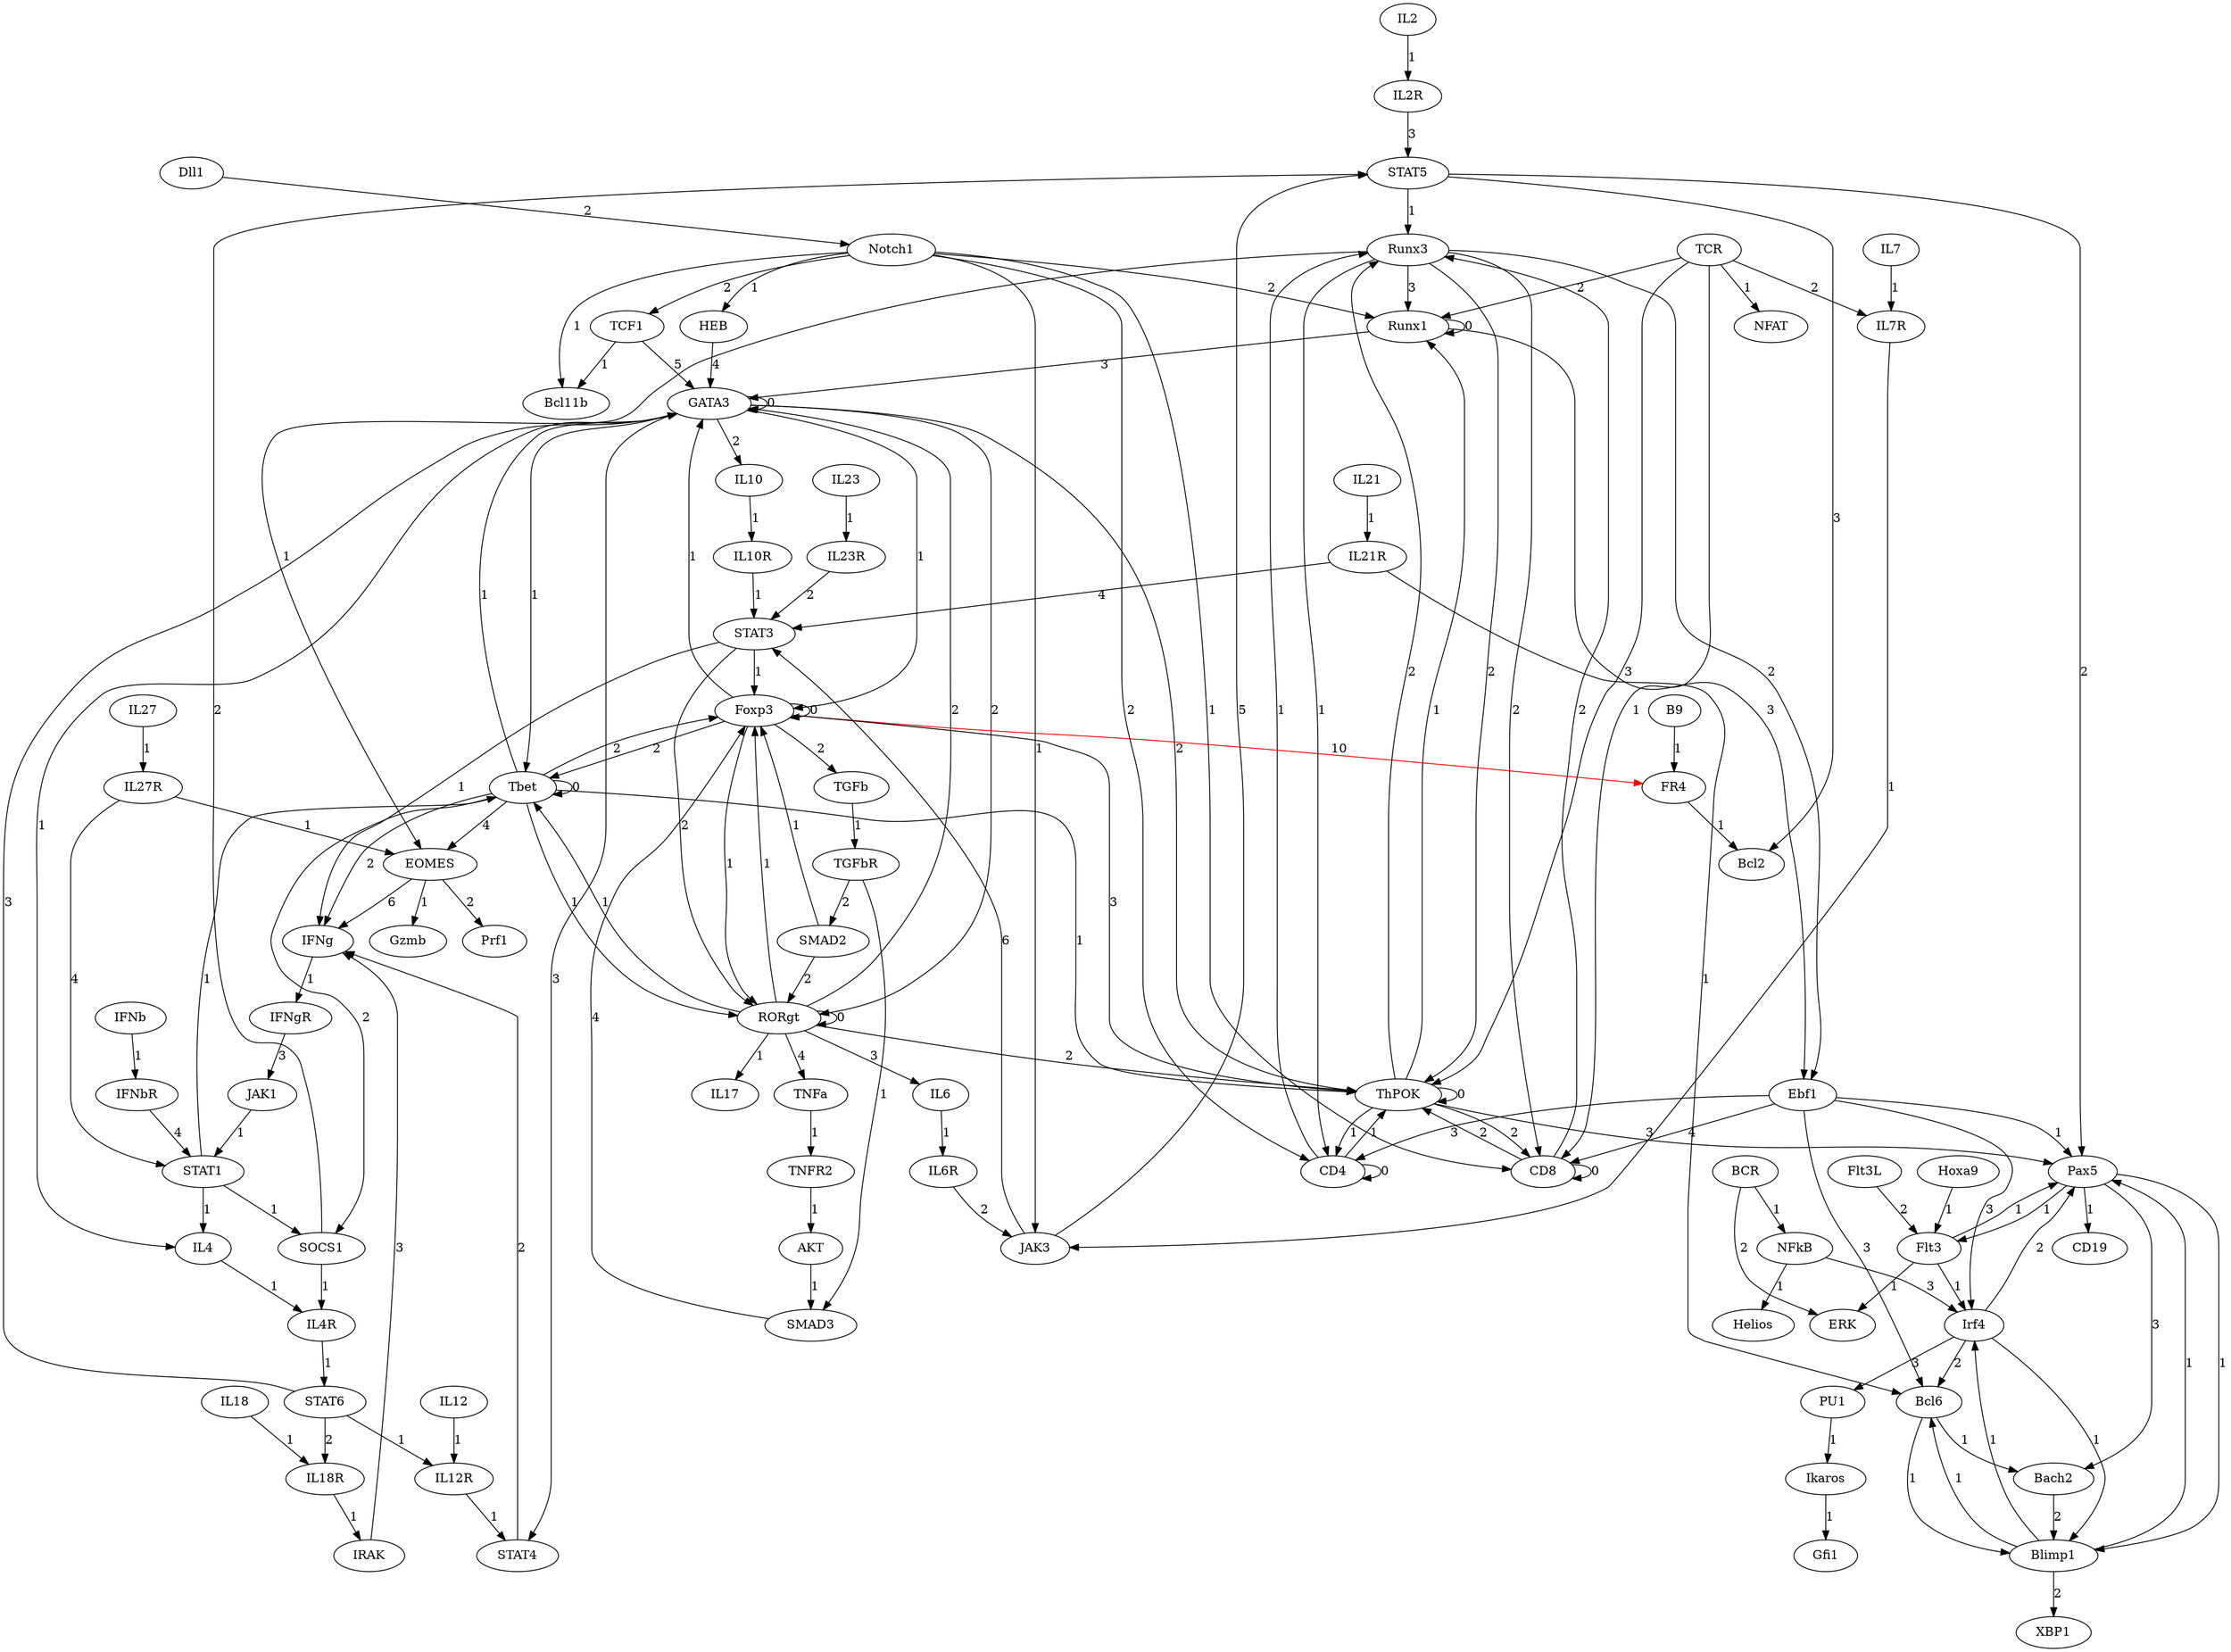 digraph  {
" FR4 " [equation="  ( Foxp3 && (  (  ( B9 )  )  ) ) "];
" ERK " [equation="  ( Flt3 )  || ( BCR ) "];
" Runx1 " [equation="  ( Runx1 && (  (  ( ! TCR && ! ThPOK && ! Notch1 && ! Runx3 )  )  ) ) "];
" IL10 " [equation="  ( GATA3 ) "];
" IFNbR " [equation="  ( IFNb ) "];
" HEB " [equation="  ( Notch1 ) "];
" TNFa " [equation="  ( RORgt ) "];
" EOMES " [equation="  ( Tbet && (  (  ( Runx3 )  )  ) )  || ( IL27R && (  (  ( Runx3 )  )  ) ) "];
" IL12R " [equation="  ( IL12 && (  (  ( ! STAT6 )  )  ) ) "];
" SMAD2 " [equation="  ( TGFbR ) "];
" GATA3 " [equation="  ( TCF1 && (  (  ( ! RORgt && ! Runx1 && ! HEB && ! Tbet && ! Foxp3 )  )  ) )  || ( STAT6 && (  (  ( ! RORgt && ! Runx1 && ! HEB && ! Tbet && ! Foxp3 )  )  ) )  || ( GATA3 && (  (  ( ! RORgt && ! Runx1 && ! HEB && ! Tbet && ! Foxp3 )  )  ) ) "];
" Pax5 " [equation="  ( Ebf1 && (  (  ( ! ThPOK && ! Blimp1 && ! Irf4 && ! Flt3 )  )  ) )  || ( STAT5 && (  (  ( ! ThPOK && ! Blimp1 && ! Irf4 )  && (  (  ( Ebf1 )  )  )  )  ) ) "];
" STAT1 " [equation="  ( IFNbR )  || ( IL27R )  || ( JAK1 ) "];
" CD4 " [equation="  ( ThPOK && (  (  ( ! Ebf1 && ! Runx3 )  )  ) )  || ( Notch1 && (  (  ( ! Ebf1 && ! Runx3 )  )  ) )  || ( CD4 && (  (  ( ! Ebf1 && ! Runx3 )  )  ) ) "];
" NFkB " [equation="  ( BCR ) "];
" IL4R " [equation="  ( IL4 && (  (  ( ! SOCS1 )  )  ) ) "];
" IRAK " [equation="  ( IL18R ) "];
" CD8 " [equation="  ( Runx3 && (  (  ( ! TCR && ! ThPOK && ! Ebf1 )  )  ) )  || ( Notch1 && (  (  ( ! TCR && ! ThPOK && ! Ebf1 )  )  ) )  || ( CD8 && (  (  ( ! TCR && ! ThPOK && ! Ebf1 )  )  ) ) "];
" IL27R " [equation="  ( IL27 ) "];
" Foxp3 " [equation="  ( Foxp3 && (  (  ( ! RORgt && ! GATA3 && ! STAT3 && ! Tbet )  )  ) )  || ( SMAD2 && (  (  ( ! RORgt && ! GATA3 && ! STAT3 && ! Tbet )  )  ) )  || ( SMAD3 && (  (  ( ! RORgt && ! GATA3 && ! STAT3 && ! Tbet )  )  ) ) "];
" CD19 " [equation="  ( Pax5 ) "];
" Tbet " [equation="  ( Tbet && (  (  ( ! RORgt && ! GATA3 && ! Foxp3 )  )  ) )  || ( STAT1 && (  (  ( ! RORgt && ! GATA3 && ! Foxp3 )  )  ) ) "];
" Flt3 " [equation="  ( Flt3L && (  (  ( ! Pax5 )  )  ) )  || ( Hoxa9 && (  (  ( ! Pax5 )  )  ) ) "];
" TCF1 " [equation="  ( Notch1 ) "];
" IL4 " [equation="  ( GATA3 && (  (  ( ! STAT1 )  )  ) ) "];
" Gfi1 " [equation="  ( Ikaros ) "];
" Irf4 " [equation="  ( Blimp1 && (  (  ( ! Flt3 )  && (  (  ( Ebf1 )  )  )  )  ) )  || ( NFkB && (  (  ( ! Flt3 )  && (  (  ( Ebf1 )  )  )  )  ) ) "];
" STAT6 " [equation="  ( IL4R ) "];
" Bcl6 " [equation="  ( IL21R && (  (  ( Ebf1 )  && (  (  ( ! Blimp1 && ! Irf4 )  )  )  )  ) ) "];
" IL18R " [equation="  ( IL18 && (  (  ( ! STAT6 )  )  ) ) "];
" NFAT " [equation="  ( TCR ) "];
" IL21R " [equation="  ( IL21 ) "];
" Blimp1 " [equation="  ( Irf4 && (  (  ( ! Pax5 && ! Bcl6 && ! Bach2 )  )  ) ) "];
" Ikaros " [equation="  ( PU1 ) "];
" IFNgR " [equation="  ( IFNg ) "];
" IL2R " [equation="  ( IL2 ) "];
" Runx3 " [equation="  ( CD8 && (  (  ( ! STAT5 && ! ThPOK && ! CD4 )  )  ) )  || ( STAT5 && (  (  ( CD8 )  )  ) ) "];
" Helios " [equation="  ( NFkB ) "];
" STAT4 " [equation="  ( IL12R && (  (  ( ! GATA3 )  )  ) ) "];
" TNFR2 " [equation="  ( TNFa ) "];
" IL6R " [equation="  ( IL6 ) "];
" JAK1 " [equation="  ( IFNgR ) "];
" SMAD3 " [equation="  ( TGFbR && (  (  ( ! AKT )  )  ) ) "];
" IL7R " [equation="  ( IL7 && (  (  ( ! TCR )  )  ) ) "];
" Ebf1 " [equation="  ( Runx1 && (  (  ( ! Runx3 )  )  ) ) "];
" IL6 " [equation="  ( RORgt ) "];
" JAK3 " [equation="  ( IL7R && (  (  ( ! Notch1 )  )  ) )  || ( IL6R && (  (  ( ! Notch1 )  )  ) ) "];
" AKT " [equation="  ( TNFR2 ) "];
" RORgt " [equation="  ( RORgt && (  (  ( ! GATA3 && ! Tbet && ! Foxp3 )  )  ) )  || ( SMAD2 && (  (  ( STAT3 )  )  ) ) "];
" Bach2 " [equation="  ( Bcl6 )  || ( Pax5 ) "];
" IL10R " [equation="  ( IL10 ) "];
" Bcl11b " [equation="  ( Notch1 && (  (  ( TCF1 )  )  ) ) "];
" IL23R " [equation="  ( IL23 ) "];
" Prf1 " [equation="  ( EOMES ) "];
" SOCS1 " [equation="  ( Tbet )  || ( STAT1 ) "];
" Bcl2 " [equation="  ( FR4 )  || ( STAT5 ) "];
" STAT5 " [equation="  ( JAK3 && (  (  ( ! SOCS1 )  )  ) )  || ( IL2R && (  (  ( ! SOCS1 )  )  ) ) "];
" XBP1 " [equation="  ( Blimp1 ) "];
" TGFb " [equation="  ( Foxp3 ) "];
" TGFbR " [equation="  ( TGFb ) "];
" IL17 " [equation="  ( RORgt ) "];
" Notch1 " [equation="  ( Dll1 ) "];
" PU1 " [equation="  ( Irf4 ) "];
" Gzmb " [equation="  ( EOMES ) "];
" STAT3 " [equation="  ( IL21R )  || ( JAK3 )  || ( IL23R )  || ( IL10R ) "];
" IFNg " [equation="  ( STAT4 && (  (  ( ! STAT3 )  )  ) )  || ( EOMES && (  (  ( ! STAT3 )  )  ) )  || ( IRAK && (  (  ( ! STAT3 )  )  ) )  || ( Tbet && (  (  ( ! STAT3 )  )  ) ) "];
" ThPOK " [equation="  ( ThPOK )  || ( TCR )  || ( Tbet && (  (  ( ! Runx3 )  )  ) )  || ( RORgt )  || ( CD4 && (  (  ( ! CD8 )  )  ) )  || ( GATA3 )  || ( Foxp3 ) "];
" B9 ";
" BCR ";
" TCR ";
" IFNb ";
" IL12 ";
" IL27 ";
" Flt3L ";
" Hoxa9 ";
" IL18 ";
" IL21 ";
" IL2 ";
" IL7 ";
" IL23 ";
" Dll1 ";
" FR4 " -> " Bcl2 "  [color=black, label=1];
" Runx1 " -> " Runx1 "  [color=black, label=0];
" Runx1 " -> " GATA3 "  [color=black, label=3];
" Runx1 " -> " Ebf1 "  [color=black, label=3];
" IL10 " -> " IL10R "  [color=black, label=1];
" IFNbR " -> " STAT1 "  [color=black, label=4];
" HEB " -> " GATA3 "  [color=black, label=4];
" TNFa " -> " TNFR2 "  [color=black, label=1];
" EOMES " -> " Prf1 "  [color=black, label=2];
" EOMES " -> " Gzmb "  [color=black, label=1];
" EOMES " -> " IFNg "  [color=black, label=6];
" IL12R " -> " STAT4 "  [color=black, label=1];
" SMAD2 " -> " Foxp3 "  [color=black, label=1];
" SMAD2 " -> " RORgt "  [color=black, label=2];
" GATA3 " -> " IL10 "  [color=black, label=2];
" GATA3 " -> " GATA3 "  [color=black, label=0];
" GATA3 " -> " Foxp3 "  [color=black, label=1];
" GATA3 " -> " Tbet "  [color=black, label=1];
" GATA3 " -> " IL4 "  [color=black, label=1];
" GATA3 " -> " STAT4 "  [color=black, label=3];
" GATA3 " -> " RORgt "  [color=black, label=2];
" GATA3 " -> " ThPOK "  [color=black, label=2];
" Pax5 " -> " CD19 "  [color=black, label=1];
" Pax5 " -> " Flt3 "  [color=black, label=1];
" Pax5 " -> " Blimp1 "  [color=black, label=1];
" Pax5 " -> " Bach2 "  [color=black, label=3];
" STAT1 " -> " Tbet "  [color=black, label=1];
" STAT1 " -> " IL4 "  [color=black, label=1];
" STAT1 " -> " SOCS1 "  [color=black, label=1];
" CD4 " -> " CD4 "  [color=black, label=0];
" CD4 " -> " Runx3 "  [color=black, label=1];
" CD4 " -> " ThPOK "  [color=black, label=1];
" NFkB " -> " Irf4 "  [color=black, label=3];
" NFkB " -> " Helios "  [color=black, label=1];
" IL4R " -> " STAT6 "  [color=black, label=1];
" IRAK " -> " IFNg "  [color=black, label=3];
" CD8 " -> " CD8 "  [color=black, label=0];
" CD8 " -> " Runx3 "  [color=black, label=2];
" CD8 " -> " ThPOK "  [color=black, label=2];
" IL27R " -> " EOMES "  [color=black, label=1];
" IL27R " -> " STAT1 "  [color=black, label=4];
" Foxp3 " -> " FR4 "  [color=red, label=10];
" Foxp3 " -> " GATA3 "  [color=black, label=1];
" Foxp3 " -> " Foxp3 "  [color=black, label=0];
" Foxp3 " -> " Tbet "  [color=black, label=2];
" Foxp3 " -> " RORgt "  [color=black, label=1];
" Foxp3 " -> " TGFb "  [color=black, label=2];
" Foxp3 " -> " ThPOK "  [color=black, label=3];
" Tbet " -> " EOMES "  [color=black, label=4];
" Tbet " -> " GATA3 "  [color=black, label=1];
" Tbet " -> " Foxp3 "  [color=black, label=2];
" Tbet " -> " Tbet "  [color=black, label=0];
" Tbet " -> " RORgt "  [color=black, label=1];
" Tbet " -> " SOCS1 "  [color=black, label=2];
" Tbet " -> " IFNg "  [color=black, label=2];
" Tbet " -> " ThPOK "  [color=black, label=1];
" Flt3 " -> " ERK "  [color=black, label=1];
" Flt3 " -> " Pax5 "  [color=black, label=1];
" Flt3 " -> " Irf4 "  [color=black, label=1];
" TCF1 " -> " GATA3 "  [color=black, label=5];
" TCF1 " -> " Bcl11b "  [color=black, label=1];
" IL4 " -> " IL4R "  [color=black, label=1];
" Irf4 " -> " Pax5 "  [color=black, label=2];
" Irf4 " -> " Bcl6 "  [color=black, label=2];
" Irf4 " -> " Blimp1 "  [color=black, label=1];
" Irf4 " -> " PU1 "  [color=black, label=3];
" STAT6 " -> " IL12R "  [color=black, label=1];
" STAT6 " -> " GATA3 "  [color=black, label=3];
" STAT6 " -> " IL18R "  [color=black, label=2];
" Bcl6 " -> " Blimp1 "  [color=black, label=1];
" Bcl6 " -> " Bach2 "  [color=black, label=1];
" IL18R " -> " IRAK "  [color=black, label=1];
" IL21R " -> " Bcl6 "  [color=black, label=1];
" IL21R " -> " STAT3 "  [color=black, label=4];
" Blimp1 " -> " Pax5 "  [color=black, label=1];
" Blimp1 " -> " Irf4 "  [color=black, label=1];
" Blimp1 " -> " Bcl6 "  [color=black, label=1];
" Blimp1 " -> " XBP1 "  [color=black, label=2];
" Ikaros " -> " Gfi1 "  [color=black, label=1];
" IFNgR " -> " JAK1 "  [color=black, label=3];
" IL2R " -> " STAT5 "  [color=black, label=3];
" Runx3 " -> " Runx1 "  [color=black, label=3];
" Runx3 " -> " EOMES "  [color=black, label=1];
" Runx3 " -> " CD4 "  [color=black, label=1];
" Runx3 " -> " CD8 "  [color=black, label=2];
" Runx3 " -> " Ebf1 "  [color=black, label=2];
" Runx3 " -> " ThPOK "  [color=black, label=2];
" STAT4 " -> " IFNg "  [color=black, label=2];
" TNFR2 " -> " AKT "  [color=black, label=1];
" IL6R " -> " JAK3 "  [color=black, label=2];
" JAK1 " -> " STAT1 "  [color=black, label=1];
" SMAD3 " -> " Foxp3 "  [color=black, label=4];
" IL7R " -> " JAK3 "  [color=black, label=1];
" Ebf1 " -> " Pax5 "  [color=black, label=1];
" Ebf1 " -> " CD4 "  [color=black, label=3];
" Ebf1 " -> " CD8 "  [color=black, label=4];
" Ebf1 " -> " Irf4 "  [color=black, label=3];
" Ebf1 " -> " Bcl6 "  [color=black, label=3];
" IL6 " -> " IL6R "  [color=black, label=1];
" JAK3 " -> " STAT5 "  [color=black, label=5];
" JAK3 " -> " STAT3 "  [color=black, label=6];
" AKT " -> " SMAD3 "  [color=black, label=1];
" RORgt " -> " TNFa "  [color=black, label=4];
" RORgt " -> " GATA3 "  [color=black, label=2];
" RORgt " -> " Foxp3 "  [color=black, label=1];
" RORgt " -> " Tbet "  [color=black, label=1];
" RORgt " -> " IL6 "  [color=black, label=3];
" RORgt " -> " RORgt "  [color=black, label=0];
" RORgt " -> " IL17 "  [color=black, label=1];
" RORgt " -> " ThPOK "  [color=black, label=2];
" Bach2 " -> " Blimp1 "  [color=black, label=2];
" IL10R " -> " STAT3 "  [color=black, label=1];
" IL23R " -> " STAT3 "  [color=black, label=2];
" SOCS1 " -> " IL4R "  [color=black, label=1];
" SOCS1 " -> " STAT5 "  [color=black, label=2];
" STAT5 " -> " Pax5 "  [color=black, label=2];
" STAT5 " -> " Runx3 "  [color=black, label=1];
" STAT5 " -> " Bcl2 "  [color=black, label=3];
" TGFb " -> " TGFbR "  [color=black, label=1];
" TGFbR " -> " SMAD2 "  [color=black, label=2];
" TGFbR " -> " SMAD3 "  [color=black, label=1];
" Notch1 " -> " Runx1 "  [color=black, label=2];
" Notch1 " -> " HEB "  [color=black, label=1];
" Notch1 " -> " CD4 "  [color=black, label=2];
" Notch1 " -> " CD8 "  [color=black, label=1];
" Notch1 " -> " TCF1 "  [color=black, label=2];
" Notch1 " -> " JAK3 "  [color=black, label=1];
" Notch1 " -> " Bcl11b "  [color=black, label=1];
" PU1 " -> " Ikaros "  [color=black, label=1];
" STAT3 " -> " Foxp3 "  [color=black, label=1];
" STAT3 " -> " RORgt "  [color=black, label=2];
" STAT3 " -> " IFNg "  [color=black, label=1];
" IFNg " -> " IFNgR "  [color=black, label=1];
" ThPOK " -> " Runx1 "  [color=black, label=1];
" ThPOK " -> " Pax5 "  [color=black, label=3];
" ThPOK " -> " CD4 "  [color=black, label=1];
" ThPOK " -> " CD8 "  [color=black, label=2];
" ThPOK " -> " Runx3 "  [color=black, label=2];
" ThPOK " -> " ThPOK "  [color=black, label=0];
" B9 " -> " FR4 "  [color=black, label=1];
" BCR " -> " ERK "  [color=black, label=2];
" BCR " -> " NFkB "  [color=black, label=1];
" TCR " -> " Runx1 "  [color=black, label=2];
" TCR " -> " CD8 "  [color=black, label=1];
" TCR " -> " NFAT "  [color=black, label=1];
" TCR " -> " IL7R "  [color=black, label=2];
" TCR " -> " ThPOK "  [color=black, label=3];
" IFNb " -> " IFNbR "  [color=black, label=1];
" IL12 " -> " IL12R "  [color=black, label=1];
" IL27 " -> " IL27R "  [color=black, label=1];
" Flt3L " -> " Flt3 "  [color=black, label=2];
" Hoxa9 " -> " Flt3 "  [color=black, label=1];
" IL18 " -> " IL18R "  [color=black, label=1];
" IL21 " -> " IL21R "  [color=black, label=1];
" IL2 " -> " IL2R "  [color=black, label=1];
" IL7 " -> " IL7R "  [color=black, label=1];
" IL23 " -> " IL23R "  [color=black, label=1];
" Dll1 " -> " Notch1 "  [color=black, label=2];
}
